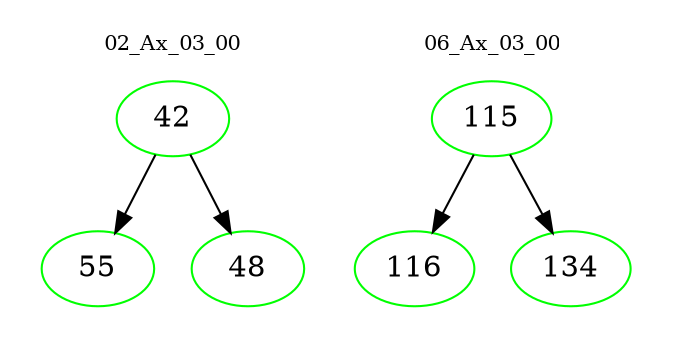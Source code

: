 digraph{
subgraph cluster_0 {
color = white
label = "02_Ax_03_00";
fontsize=10;
T0_42 [label="42", color="green"]
T0_42 -> T0_55 [color="black"]
T0_55 [label="55", color="green"]
T0_42 -> T0_48 [color="black"]
T0_48 [label="48", color="green"]
}
subgraph cluster_1 {
color = white
label = "06_Ax_03_00";
fontsize=10;
T1_115 [label="115", color="green"]
T1_115 -> T1_116 [color="black"]
T1_116 [label="116", color="green"]
T1_115 -> T1_134 [color="black"]
T1_134 [label="134", color="green"]
}
}
